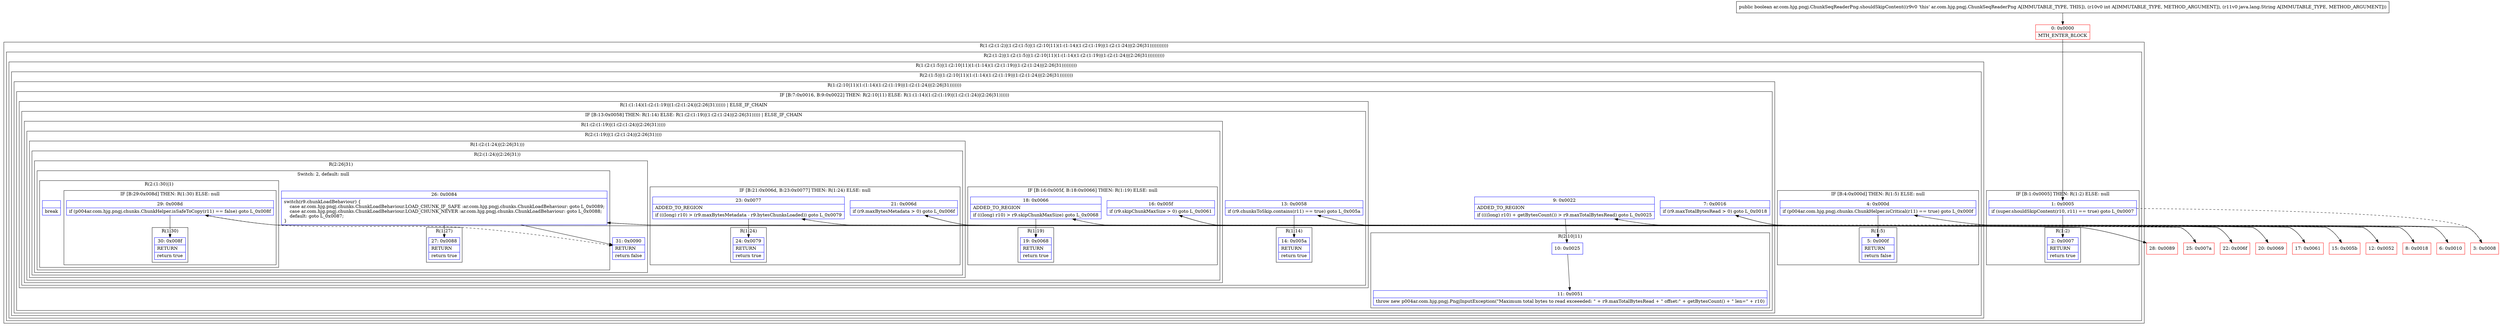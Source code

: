 digraph "CFG forar.com.hjg.pngj.ChunkSeqReaderPng.shouldSkipContent(ILjava\/lang\/String;)Z" {
subgraph cluster_Region_6944764 {
label = "R(1:(2:(1:2)|(1:(2:(1:5)|(1:(2:10|11)(1:(1:14)(1:(2:(1:19)|(1:(2:(1:24)|(2:26|31)))))))))))";
node [shape=record,color=blue];
subgraph cluster_Region_175815621 {
label = "R(2:(1:2)|(1:(2:(1:5)|(1:(2:10|11)(1:(1:14)(1:(2:(1:19)|(1:(2:(1:24)|(2:26|31))))))))))";
node [shape=record,color=blue];
subgraph cluster_IfRegion_1212581901 {
label = "IF [B:1:0x0005] THEN: R(1:2) ELSE: null";
node [shape=record,color=blue];
Node_1 [shape=record,label="{1\:\ 0x0005|if (super.shouldSkipContent(r10, r11) == true) goto L_0x0007\l}"];
subgraph cluster_Region_724691562 {
label = "R(1:2)";
node [shape=record,color=blue];
Node_2 [shape=record,label="{2\:\ 0x0007|RETURN\l|return true\l}"];
}
}
subgraph cluster_Region_1680355047 {
label = "R(1:(2:(1:5)|(1:(2:10|11)(1:(1:14)(1:(2:(1:19)|(1:(2:(1:24)|(2:26|31)))))))))";
node [shape=record,color=blue];
subgraph cluster_Region_1003685172 {
label = "R(2:(1:5)|(1:(2:10|11)(1:(1:14)(1:(2:(1:19)|(1:(2:(1:24)|(2:26|31))))))))";
node [shape=record,color=blue];
subgraph cluster_IfRegion_1202320547 {
label = "IF [B:4:0x000d] THEN: R(1:5) ELSE: null";
node [shape=record,color=blue];
Node_4 [shape=record,label="{4\:\ 0x000d|if (p004ar.com.hjg.pngj.chunks.ChunkHelper.isCritical(r11) == true) goto L_0x000f\l}"];
subgraph cluster_Region_1668232326 {
label = "R(1:5)";
node [shape=record,color=blue];
Node_5 [shape=record,label="{5\:\ 0x000f|RETURN\l|return false\l}"];
}
}
subgraph cluster_Region_1184198938 {
label = "R(1:(2:10|11)(1:(1:14)(1:(2:(1:19)|(1:(2:(1:24)|(2:26|31)))))))";
node [shape=record,color=blue];
subgraph cluster_IfRegion_1699493465 {
label = "IF [B:7:0x0016, B:9:0x0022] THEN: R(2:10|11) ELSE: R(1:(1:14)(1:(2:(1:19)|(1:(2:(1:24)|(2:26|31))))))";
node [shape=record,color=blue];
Node_7 [shape=record,label="{7\:\ 0x0016|if (r9.maxTotalBytesRead \> 0) goto L_0x0018\l}"];
Node_9 [shape=record,label="{9\:\ 0x0022|ADDED_TO_REGION\l|if ((((long) r10) + getBytesCount()) \> r9.maxTotalBytesRead) goto L_0x0025\l}"];
subgraph cluster_Region_1841875647 {
label = "R(2:10|11)";
node [shape=record,color=blue];
Node_10 [shape=record,label="{10\:\ 0x0025}"];
Node_11 [shape=record,label="{11\:\ 0x0051|throw new p004ar.com.hjg.pngj.PngjInputException(\"Maximum total bytes to read exceeeded: \" + r9.maxTotalBytesRead + \" offset:\" + getBytesCount() + \" len=\" + r10)\l}"];
}
subgraph cluster_Region_1998129284 {
label = "R(1:(1:14)(1:(2:(1:19)|(1:(2:(1:24)|(2:26|31)))))) | ELSE_IF_CHAIN\l";
node [shape=record,color=blue];
subgraph cluster_IfRegion_443136732 {
label = "IF [B:13:0x0058] THEN: R(1:14) ELSE: R(1:(2:(1:19)|(1:(2:(1:24)|(2:26|31))))) | ELSE_IF_CHAIN\l";
node [shape=record,color=blue];
Node_13 [shape=record,label="{13\:\ 0x0058|if (r9.chunksToSkip.contains(r11) == true) goto L_0x005a\l}"];
subgraph cluster_Region_504609078 {
label = "R(1:14)";
node [shape=record,color=blue];
Node_14 [shape=record,label="{14\:\ 0x005a|RETURN\l|return true\l}"];
}
subgraph cluster_Region_900007289 {
label = "R(1:(2:(1:19)|(1:(2:(1:24)|(2:26|31)))))";
node [shape=record,color=blue];
subgraph cluster_Region_172451425 {
label = "R(2:(1:19)|(1:(2:(1:24)|(2:26|31))))";
node [shape=record,color=blue];
subgraph cluster_IfRegion_1571783343 {
label = "IF [B:16:0x005f, B:18:0x0066] THEN: R(1:19) ELSE: null";
node [shape=record,color=blue];
Node_16 [shape=record,label="{16\:\ 0x005f|if (r9.skipChunkMaxSize \> 0) goto L_0x0061\l}"];
Node_18 [shape=record,label="{18\:\ 0x0066|ADDED_TO_REGION\l|if (((long) r10) \> r9.skipChunkMaxSize) goto L_0x0068\l}"];
subgraph cluster_Region_1584814629 {
label = "R(1:19)";
node [shape=record,color=blue];
Node_19 [shape=record,label="{19\:\ 0x0068|RETURN\l|return true\l}"];
}
}
subgraph cluster_Region_1130697311 {
label = "R(1:(2:(1:24)|(2:26|31)))";
node [shape=record,color=blue];
subgraph cluster_Region_1914703932 {
label = "R(2:(1:24)|(2:26|31))";
node [shape=record,color=blue];
subgraph cluster_IfRegion_1404784173 {
label = "IF [B:21:0x006d, B:23:0x0077] THEN: R(1:24) ELSE: null";
node [shape=record,color=blue];
Node_21 [shape=record,label="{21\:\ 0x006d|if (r9.maxBytesMetadata \> 0) goto L_0x006f\l}"];
Node_23 [shape=record,label="{23\:\ 0x0077|ADDED_TO_REGION\l|if (((long) r10) \> (r9.maxBytesMetadata \- r9.bytesChunksLoaded)) goto L_0x0079\l}"];
subgraph cluster_Region_1072726285 {
label = "R(1:24)";
node [shape=record,color=blue];
Node_24 [shape=record,label="{24\:\ 0x0079|RETURN\l|return true\l}"];
}
}
subgraph cluster_Region_1424792390 {
label = "R(2:26|31)";
node [shape=record,color=blue];
subgraph cluster_SwitchRegion_650104855 {
label = "Switch: 2, default: null";
node [shape=record,color=blue];
Node_26 [shape=record,label="{26\:\ 0x0084|switch(r9.chunkLoadBehaviour) \{\l    case ar.com.hjg.pngj.chunks.ChunkLoadBehaviour.LOAD_CHUNK_IF_SAFE :ar.com.hjg.pngj.chunks.ChunkLoadBehaviour: goto L_0x0089;\l    case ar.com.hjg.pngj.chunks.ChunkLoadBehaviour.LOAD_CHUNK_NEVER :ar.com.hjg.pngj.chunks.ChunkLoadBehaviour: goto L_0x0088;\l    default: goto L_0x0087;\l\}\l}"];
subgraph cluster_Region_796670155 {
label = "R(2:(1:30)|1)";
node [shape=record,color=blue];
subgraph cluster_IfRegion_339684544 {
label = "IF [B:29:0x008d] THEN: R(1:30) ELSE: null";
node [shape=record,color=blue];
Node_29 [shape=record,label="{29\:\ 0x008d|if (p004ar.com.hjg.pngj.chunks.ChunkHelper.isSafeToCopy(r11) == false) goto L_0x008f\l}"];
subgraph cluster_Region_616145834 {
label = "R(1:30)";
node [shape=record,color=blue];
Node_30 [shape=record,label="{30\:\ 0x008f|RETURN\l|return true\l}"];
}
}
Node_InsnContainer_2086596674 [shape=record,label="{|break\l}"];
}
subgraph cluster_Region_841626978 {
label = "R(1:27)";
node [shape=record,color=blue];
Node_27 [shape=record,label="{27\:\ 0x0088|RETURN\l|return true\l}"];
}
}
Node_31 [shape=record,label="{31\:\ 0x0090|RETURN\l|return false\l}"];
}
}
}
}
}
}
}
}
}
}
}
}
}
Node_0 [shape=record,color=red,label="{0\:\ 0x0000|MTH_ENTER_BLOCK\l}"];
Node_3 [shape=record,color=red,label="{3\:\ 0x0008}"];
Node_6 [shape=record,color=red,label="{6\:\ 0x0010}"];
Node_8 [shape=record,color=red,label="{8\:\ 0x0018}"];
Node_12 [shape=record,color=red,label="{12\:\ 0x0052}"];
Node_15 [shape=record,color=red,label="{15\:\ 0x005b}"];
Node_17 [shape=record,color=red,label="{17\:\ 0x0061}"];
Node_20 [shape=record,color=red,label="{20\:\ 0x0069}"];
Node_22 [shape=record,color=red,label="{22\:\ 0x006f}"];
Node_25 [shape=record,color=red,label="{25\:\ 0x007a}"];
Node_28 [shape=record,color=red,label="{28\:\ 0x0089}"];
MethodNode[shape=record,label="{public boolean ar.com.hjg.pngj.ChunkSeqReaderPng.shouldSkipContent((r9v0 'this' ar.com.hjg.pngj.ChunkSeqReaderPng A[IMMUTABLE_TYPE, THIS]), (r10v0 int A[IMMUTABLE_TYPE, METHOD_ARGUMENT]), (r11v0 java.lang.String A[IMMUTABLE_TYPE, METHOD_ARGUMENT])) }"];
MethodNode -> Node_0;
Node_1 -> Node_2;
Node_1 -> Node_3[style=dashed];
Node_4 -> Node_5;
Node_4 -> Node_6[style=dashed];
Node_7 -> Node_8;
Node_7 -> Node_12[style=dashed];
Node_9 -> Node_10;
Node_9 -> Node_12[style=dashed];
Node_10 -> Node_11;
Node_13 -> Node_14;
Node_13 -> Node_15[style=dashed];
Node_16 -> Node_17;
Node_16 -> Node_20[style=dashed];
Node_18 -> Node_19;
Node_18 -> Node_20[style=dashed];
Node_21 -> Node_22;
Node_21 -> Node_25[style=dashed];
Node_23 -> Node_24;
Node_23 -> Node_25[style=dashed];
Node_26 -> Node_27;
Node_26 -> Node_28;
Node_26 -> Node_31;
Node_29 -> Node_30;
Node_29 -> Node_31[style=dashed];
Node_0 -> Node_1;
Node_3 -> Node_4;
Node_6 -> Node_7;
Node_8 -> Node_9;
Node_12 -> Node_13;
Node_15 -> Node_16;
Node_17 -> Node_18;
Node_20 -> Node_21;
Node_22 -> Node_23;
Node_25 -> Node_26;
Node_28 -> Node_29;
}

